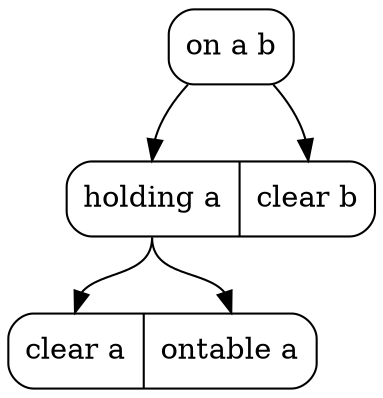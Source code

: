digraph Tree {
	node [shape=Mrecord];
	 edge [style=solid, color=black];
struct0 [label="<onab> on a b"];
struct1 [label="<holdinga> holding a|<clearb> clear b"];
struct2 [label="<cleara> clear a|<ontablea> ontable a"];
struct0:onab -> struct1:holdinga;
struct0:onab -> struct1:clearb;
struct1:holdinga -> struct2:cleara;
struct1:holdinga -> struct2:ontablea;
}
